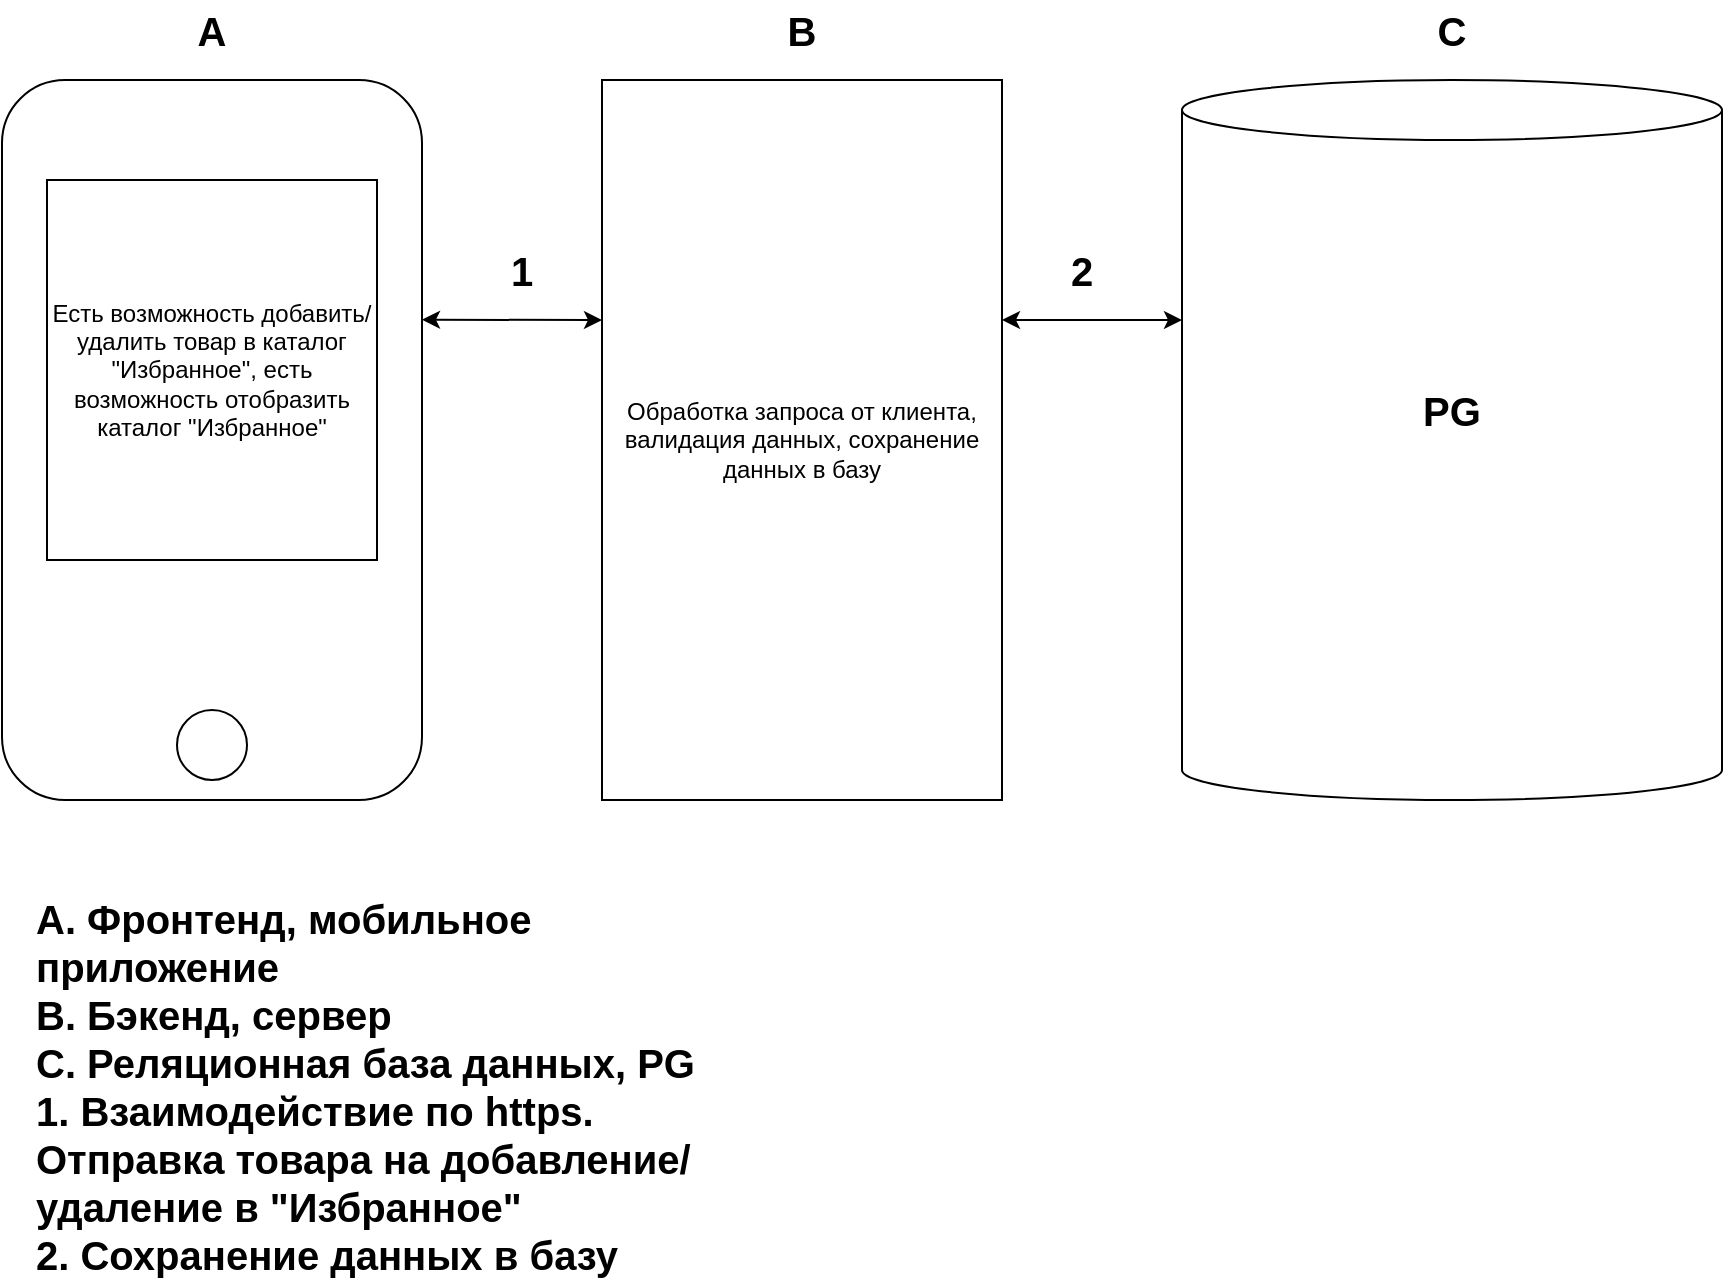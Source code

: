 <mxfile version="24.8.4">
  <diagram name="Страница — 1" id="JKy0RP5zcK9m9YfXDw1u">
    <mxGraphModel dx="1517" dy="832" grid="1" gridSize="10" guides="1" tooltips="1" connect="1" arrows="1" fold="1" page="1" pageScale="1" pageWidth="1654" pageHeight="1169" math="0" shadow="0">
      <root>
        <mxCell id="0" />
        <mxCell id="1" parent="0" />
        <mxCell id="SOHpdvgheKW1PcQzyKKk-1" value="" style="rounded=1;whiteSpace=wrap;html=1;" parent="1" vertex="1">
          <mxGeometry x="60" y="170" width="210" height="360" as="geometry" />
        </mxCell>
        <mxCell id="SOHpdvgheKW1PcQzyKKk-2" value="" style="rounded=0;whiteSpace=wrap;html=1;" parent="1" vertex="1">
          <mxGeometry x="82.5" y="220" width="165" height="190" as="geometry" />
        </mxCell>
        <mxCell id="SOHpdvgheKW1PcQzyKKk-4" value="" style="ellipse;whiteSpace=wrap;html=1;aspect=fixed;" parent="1" vertex="1">
          <mxGeometry x="147.5" y="485" width="35" height="35" as="geometry" />
        </mxCell>
        <mxCell id="SOHpdvgheKW1PcQzyKKk-6" value="" style="rounded=0;whiteSpace=wrap;html=1;" parent="1" vertex="1">
          <mxGeometry x="360" y="170" width="200" height="360" as="geometry" />
        </mxCell>
        <mxCell id="SOHpdvgheKW1PcQzyKKk-7" value="" style="shape=cylinder3;whiteSpace=wrap;html=1;boundedLbl=1;backgroundOutline=1;size=15;" parent="1" vertex="1">
          <mxGeometry x="650" y="170" width="270" height="360" as="geometry" />
        </mxCell>
        <mxCell id="SOHpdvgheKW1PcQzyKKk-8" value="" style="endArrow=classic;startArrow=classic;html=1;rounded=0;exitX=1;exitY=0.333;exitDx=0;exitDy=0;exitPerimeter=0;" parent="1" source="SOHpdvgheKW1PcQzyKKk-1" edge="1">
          <mxGeometry width="50" height="50" relative="1" as="geometry">
            <mxPoint x="310" y="340" as="sourcePoint" />
            <mxPoint x="360" y="290" as="targetPoint" />
          </mxGeometry>
        </mxCell>
        <mxCell id="SOHpdvgheKW1PcQzyKKk-9" value="" style="endArrow=classic;startArrow=classic;html=1;rounded=0;exitX=1;exitY=0.333;exitDx=0;exitDy=0;exitPerimeter=0;" parent="1" edge="1">
          <mxGeometry width="50" height="50" relative="1" as="geometry">
            <mxPoint x="560" y="290" as="sourcePoint" />
            <mxPoint x="650" y="290" as="targetPoint" />
          </mxGeometry>
        </mxCell>
        <mxCell id="SOHpdvgheKW1PcQzyKKk-10" value="&lt;b&gt;&lt;font style=&quot;font-size: 20px;&quot;&gt;A&lt;/font&gt;&lt;/b&gt;" style="text;html=1;align=center;verticalAlign=middle;whiteSpace=wrap;rounded=0;" parent="1" vertex="1">
          <mxGeometry x="135" y="130" width="60" height="30" as="geometry" />
        </mxCell>
        <mxCell id="SOHpdvgheKW1PcQzyKKk-11" value="&lt;span style=&quot;font-size: 20px;&quot;&gt;&lt;b&gt;B&lt;/b&gt;&lt;/span&gt;" style="text;html=1;align=center;verticalAlign=middle;whiteSpace=wrap;rounded=0;" parent="1" vertex="1">
          <mxGeometry x="430" y="130" width="60" height="30" as="geometry" />
        </mxCell>
        <mxCell id="SOHpdvgheKW1PcQzyKKk-12" value="&lt;span style=&quot;font-size: 20px;&quot;&gt;&lt;b&gt;C&lt;/b&gt;&lt;/span&gt;" style="text;html=1;align=center;verticalAlign=middle;whiteSpace=wrap;rounded=0;" parent="1" vertex="1">
          <mxGeometry x="755" y="130" width="60" height="30" as="geometry" />
        </mxCell>
        <mxCell id="SOHpdvgheKW1PcQzyKKk-13" value="&lt;font style=&quot;font-size: 20px;&quot;&gt;&lt;b&gt;PG&lt;/b&gt;&lt;/font&gt;" style="text;html=1;align=center;verticalAlign=middle;whiteSpace=wrap;rounded=0;" parent="1" vertex="1">
          <mxGeometry x="755" y="320" width="60" height="30" as="geometry" />
        </mxCell>
        <mxCell id="SOHpdvgheKW1PcQzyKKk-14" value="&lt;font style=&quot;font-size: 20px;&quot;&gt;&lt;b&gt;1&lt;/b&gt;&lt;/font&gt;" style="text;html=1;align=center;verticalAlign=middle;whiteSpace=wrap;rounded=0;" parent="1" vertex="1">
          <mxGeometry x="290" y="250" width="60" height="30" as="geometry" />
        </mxCell>
        <mxCell id="SOHpdvgheKW1PcQzyKKk-15" value="&lt;font style=&quot;font-size: 20px;&quot;&gt;&lt;b&gt;2&lt;/b&gt;&lt;/font&gt;" style="text;html=1;align=center;verticalAlign=middle;whiteSpace=wrap;rounded=0;" parent="1" vertex="1">
          <mxGeometry x="570" y="250" width="60" height="30" as="geometry" />
        </mxCell>
        <mxCell id="SOHpdvgheKW1PcQzyKKk-16" value="&lt;b style=&quot;font-size: 20px;&quot;&gt;&lt;font style=&quot;font-size: 20px;&quot;&gt;A. Фронтенд, мобильное приложение&lt;/font&gt;&lt;/b&gt;&lt;div style=&quot;font-size: 20px;&quot;&gt;&lt;b&gt;&lt;font style=&quot;font-size: 20px;&quot;&gt;B. Бэкенд, сервер&lt;/font&gt;&lt;/b&gt;&lt;/div&gt;&lt;div style=&quot;font-size: 20px;&quot;&gt;&lt;b&gt;&lt;font style=&quot;font-size: 20px;&quot;&gt;С. Реляционная база данных, PG&lt;/font&gt;&lt;/b&gt;&lt;/div&gt;&lt;div style=&quot;font-size: 20px;&quot;&gt;&lt;b&gt;&lt;font style=&quot;font-size: 20px;&quot;&gt;1. Взаимодействие по https. Отправка товара на добавление/удаление в &quot;Избранное&quot;&lt;/font&gt;&lt;/b&gt;&lt;/div&gt;&lt;div style=&quot;font-size: 20px;&quot;&gt;&lt;b style=&quot;&quot;&gt;&lt;font style=&quot;font-size: 20px;&quot;&gt;2. Сохранение данных в базу&lt;/font&gt;&lt;/b&gt;&lt;/div&gt;" style="text;html=1;align=left;verticalAlign=middle;whiteSpace=wrap;rounded=0;" parent="1" vertex="1">
          <mxGeometry x="75" y="585" width="345" height="175" as="geometry" />
        </mxCell>
        <mxCell id="pWok1UBGrT_jj31mdL-V-1" value="Есть возможность добавить/удалить товар в каталог &quot;Избранное&quot;, есть возможность отобразить каталог &quot;Избранное&quot;" style="text;html=1;align=center;verticalAlign=middle;whiteSpace=wrap;rounded=0;" vertex="1" parent="1">
          <mxGeometry x="80" y="220" width="170" height="190" as="geometry" />
        </mxCell>
        <mxCell id="pWok1UBGrT_jj31mdL-V-2" value="Обработка запроса от клиента, валидация данных, сохранение данных в базу" style="text;html=1;align=center;verticalAlign=middle;whiteSpace=wrap;rounded=0;" vertex="1" parent="1">
          <mxGeometry x="360" y="170" width="200" height="360" as="geometry" />
        </mxCell>
      </root>
    </mxGraphModel>
  </diagram>
</mxfile>
